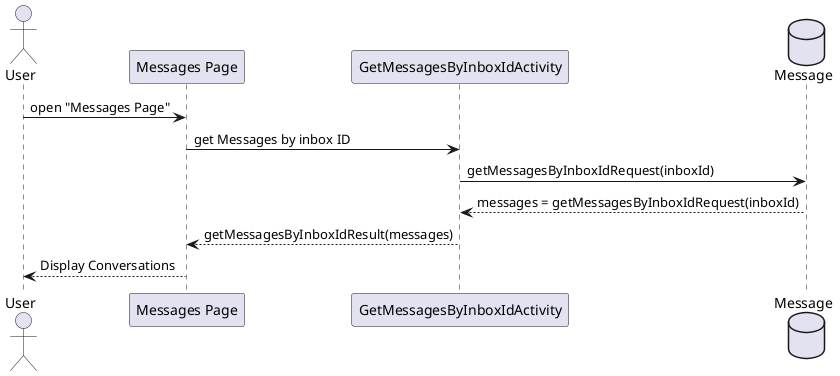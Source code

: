 @startuml

actor User as u
participant "Messages Page" as mp
participant GetMessagesByInboxIdActivity as gmia
database Message as m

u -> mp : open "Messages Page"
mp -> gmia : get Messages by inbox ID
gmia -> m : getMessagesByInboxIdRequest(inboxId)

m --> gmia: messages = getMessagesByInboxIdRequest(inboxId)
gmia --> mp : getMessagesByInboxIdResult(messages)
mp --> u : Display Conversations


@enduml